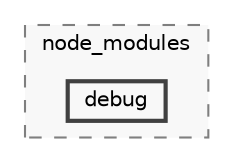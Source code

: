 digraph "backend/node_modules/https-proxy-agent/node_modules/debug"
{
 // LATEX_PDF_SIZE
  bgcolor="transparent";
  edge [fontname=Helvetica,fontsize=10,labelfontname=Helvetica,labelfontsize=10];
  node [fontname=Helvetica,fontsize=10,shape=box,height=0.2,width=0.4];
  compound=true
  subgraph clusterdir_0c351248ccd5185b3af958a1bf654369 {
    graph [ bgcolor="#f8f8f8", pencolor="grey50", label="node_modules", fontname=Helvetica,fontsize=10 style="filled,dashed", URL="dir_0c351248ccd5185b3af958a1bf654369.html",tooltip=""]
  dir_081565507be967369a8e742582815846 [label="debug", fillcolor="#f8f8f8", color="grey25", style="filled,bold", URL="dir_081565507be967369a8e742582815846.html",tooltip=""];
  }
}
